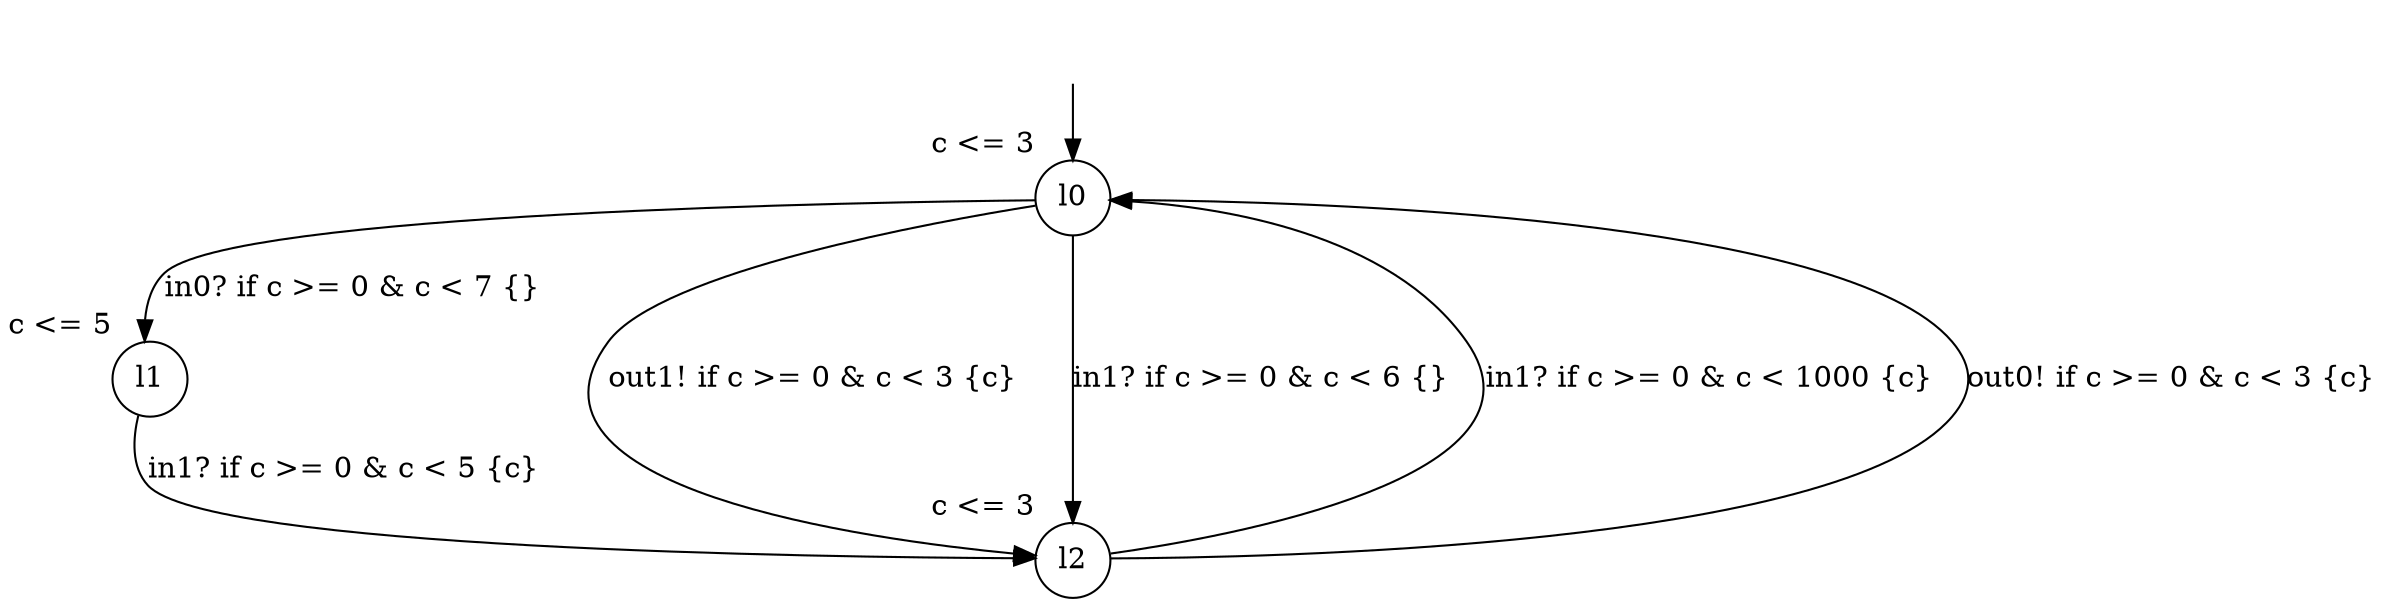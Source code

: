 digraph g {
__start0 [label="" shape="none"];
l0 [shape="circle" margin=0 label="l0", xlabel="c <= 3"];
l1 [shape="circle" margin=0 label="l1", xlabel="c <= 5"];
l2 [shape="circle" margin=0 label="l2", xlabel="c <= 3"];
l0 -> l1 [label="in0? if c >= 0 & c < 7 {} "];
l0 -> l2 [label="out1! if c >= 0 & c < 3 {c} "];
l0 -> l2 [label="in1? if c >= 0 & c < 6 {} "];
l1 -> l2 [label="in1? if c >= 0 & c < 5 {c} "];
l2 -> l0 [label="in1? if c >= 0 & c < 1000 {c} "];
l2 -> l0 [label="out0! if c >= 0 & c < 3 {c} "];
__start0 -> l0;
}
